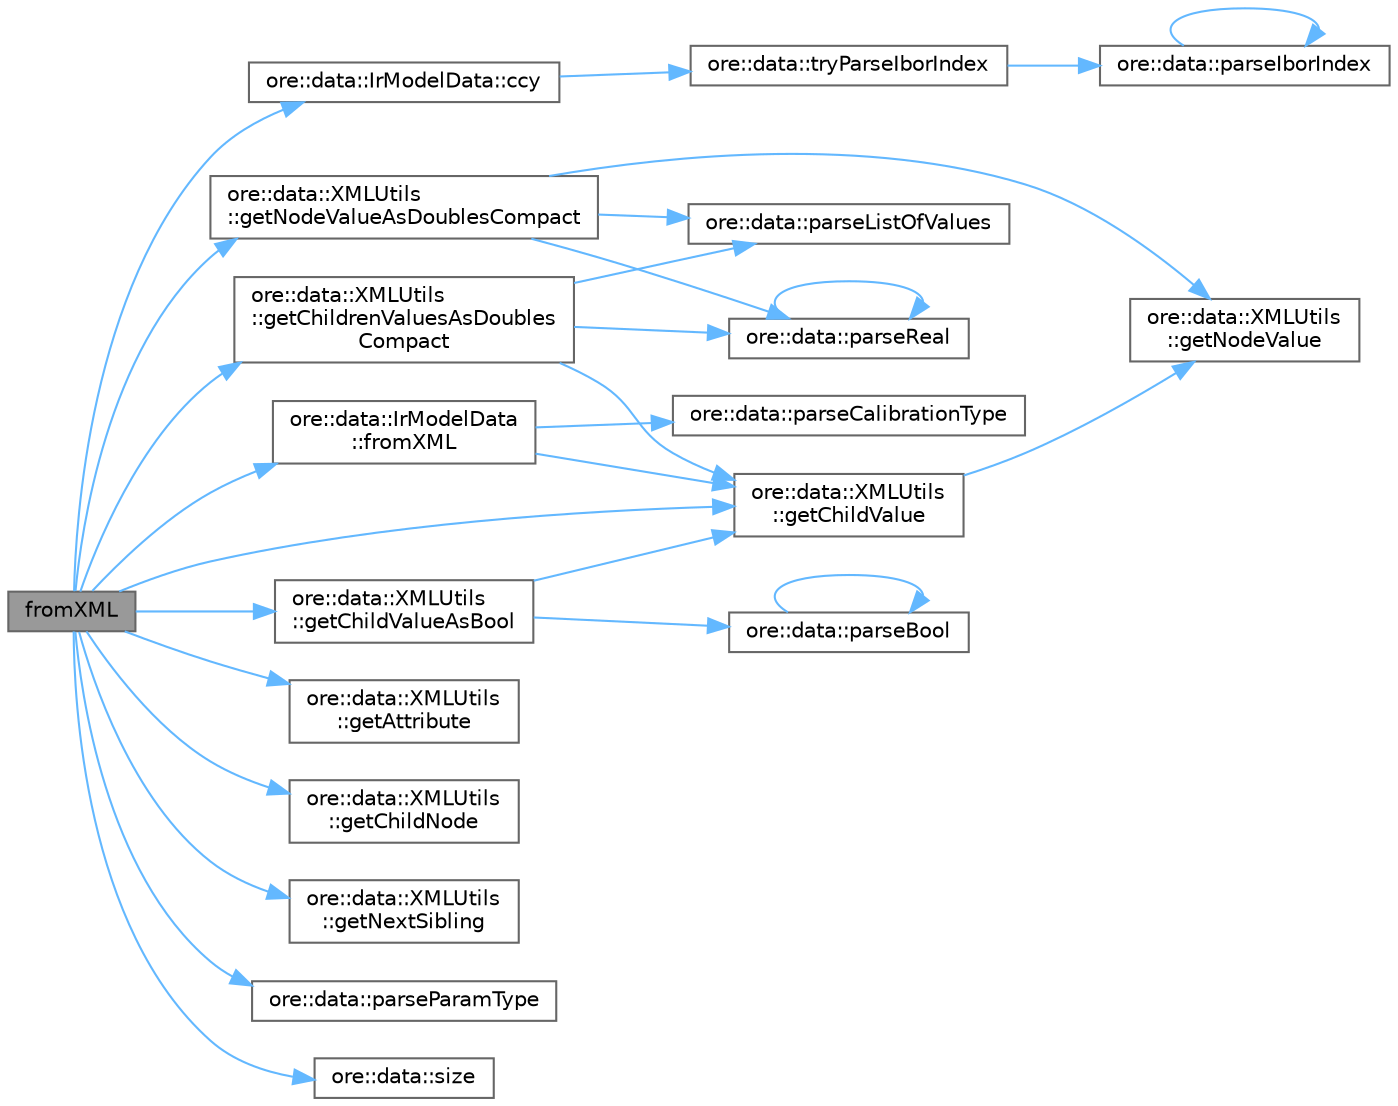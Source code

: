digraph "fromXML"
{
 // INTERACTIVE_SVG=YES
 // LATEX_PDF_SIZE
  bgcolor="transparent";
  edge [fontname=Helvetica,fontsize=10,labelfontname=Helvetica,labelfontsize=10];
  node [fontname=Helvetica,fontsize=10,shape=box,height=0.2,width=0.4];
  rankdir="LR";
  Node1 [label="fromXML",height=0.2,width=0.4,color="gray40", fillcolor="grey60", style="filled", fontcolor="black",tooltip=" "];
  Node1 -> Node2 [color="steelblue1",style="solid"];
  Node2 [label="ore::data::IrModelData::ccy",height=0.2,width=0.4,color="grey40", fillcolor="white", style="filled",URL="$classore_1_1data_1_1_ir_model_data.html#a61e76902e89f9ee2981665f346aa21a4",tooltip=" "];
  Node2 -> Node3 [color="steelblue1",style="solid"];
  Node3 [label="ore::data::tryParseIborIndex",height=0.2,width=0.4,color="grey40", fillcolor="white", style="filled",URL="$group__utilities.html#ga53500116b2cd1c6fd1598065f9ef64b2",tooltip="Try to convert std::string to QuantLib::IborIndex."];
  Node3 -> Node4 [color="steelblue1",style="solid"];
  Node4 [label="ore::data::parseIborIndex",height=0.2,width=0.4,color="grey40", fillcolor="white", style="filled",URL="$group__utilities.html#ga2d18ab5807f92319c9db2c13f4904738",tooltip="Convert std::string to QuantLib::IborIndex."];
  Node4 -> Node4 [color="steelblue1",style="solid"];
  Node1 -> Node5 [color="steelblue1",style="solid"];
  Node5 [label="ore::data::IrModelData\l::fromXML",height=0.2,width=0.4,color="grey40", fillcolor="white", style="filled",URL="$classore_1_1data_1_1_ir_model_data.html#a7741ae0fc924943de5bfe02928262eb7",tooltip=" "];
  Node5 -> Node6 [color="steelblue1",style="solid"];
  Node6 [label="ore::data::XMLUtils\l::getChildValue",height=0.2,width=0.4,color="grey40", fillcolor="white", style="filled",URL="$classore_1_1data_1_1_x_m_l_utils.html#a5a1307174ddefdb3aad6e3bd8cc63b27",tooltip=" "];
  Node6 -> Node7 [color="steelblue1",style="solid"];
  Node7 [label="ore::data::XMLUtils\l::getNodeValue",height=0.2,width=0.4,color="grey40", fillcolor="white", style="filled",URL="$classore_1_1data_1_1_x_m_l_utils.html#a6704501b110fa9d056096df3e05f0df2",tooltip="Get a node's value."];
  Node5 -> Node8 [color="steelblue1",style="solid"];
  Node8 [label="ore::data::parseCalibrationType",height=0.2,width=0.4,color="grey40", fillcolor="white", style="filled",URL="$namespaceore_1_1data.html#a3fcd3e2237bc47c69b4b81c0fa50a4cc",tooltip="Convert calibration type string into enumerated class value."];
  Node1 -> Node9 [color="steelblue1",style="solid"];
  Node9 [label="ore::data::XMLUtils\l::getAttribute",height=0.2,width=0.4,color="grey40", fillcolor="white", style="filled",URL="$classore_1_1data_1_1_x_m_l_utils.html#a2d656de3f92d61e867ec7a3c88ad4015",tooltip=" "];
  Node1 -> Node10 [color="steelblue1",style="solid"];
  Node10 [label="ore::data::XMLUtils\l::getChildNode",height=0.2,width=0.4,color="grey40", fillcolor="white", style="filled",URL="$classore_1_1data_1_1_x_m_l_utils.html#a5f2b91a4af900e85c356cfe807e64501",tooltip=" "];
  Node1 -> Node11 [color="steelblue1",style="solid"];
  Node11 [label="ore::data::XMLUtils\l::getChildrenValuesAsDoubles\lCompact",height=0.2,width=0.4,color="grey40", fillcolor="white", style="filled",URL="$classore_1_1data_1_1_x_m_l_utils.html#a9e53268f39b30d7b2c367d89803b5b15",tooltip=" "];
  Node11 -> Node6 [color="steelblue1",style="solid"];
  Node11 -> Node12 [color="steelblue1",style="solid"];
  Node12 [label="ore::data::parseListOfValues",height=0.2,width=0.4,color="grey40", fillcolor="white", style="filled",URL="$namespaceore_1_1data.html#a30e976f566a2a562e6b5a9d0c6f34ff0",tooltip=" "];
  Node11 -> Node13 [color="steelblue1",style="solid"];
  Node13 [label="ore::data::parseReal",height=0.2,width=0.4,color="grey40", fillcolor="white", style="filled",URL="$group__utilities.html#gad1db2a68f9a73667c3b4084d63955bdd",tooltip="Convert text to Real."];
  Node13 -> Node13 [color="steelblue1",style="solid"];
  Node1 -> Node6 [color="steelblue1",style="solid"];
  Node1 -> Node14 [color="steelblue1",style="solid"];
  Node14 [label="ore::data::XMLUtils\l::getChildValueAsBool",height=0.2,width=0.4,color="grey40", fillcolor="white", style="filled",URL="$classore_1_1data_1_1_x_m_l_utils.html#a5dc9d9e82028f69de452d27da6b43db0",tooltip=" "];
  Node14 -> Node6 [color="steelblue1",style="solid"];
  Node14 -> Node15 [color="steelblue1",style="solid"];
  Node15 [label="ore::data::parseBool",height=0.2,width=0.4,color="grey40", fillcolor="white", style="filled",URL="$group__utilities.html#ga94621f11193864fa1338296232dc5be9",tooltip="Convert text to bool."];
  Node15 -> Node15 [color="steelblue1",style="solid"];
  Node1 -> Node16 [color="steelblue1",style="solid"];
  Node16 [label="ore::data::XMLUtils\l::getNextSibling",height=0.2,width=0.4,color="grey40", fillcolor="white", style="filled",URL="$classore_1_1data_1_1_x_m_l_utils.html#a7fedec5ac495a3e67a9abd7e4aae74aa",tooltip="Get a node's next sibling node."];
  Node1 -> Node17 [color="steelblue1",style="solid"];
  Node17 [label="ore::data::XMLUtils\l::getNodeValueAsDoublesCompact",height=0.2,width=0.4,color="grey40", fillcolor="white", style="filled",URL="$classore_1_1data_1_1_x_m_l_utils.html#af7eba37791a1f42da483918f1426a67a",tooltip="Get a node's compact values as vector of doubles."];
  Node17 -> Node7 [color="steelblue1",style="solid"];
  Node17 -> Node12 [color="steelblue1",style="solid"];
  Node17 -> Node13 [color="steelblue1",style="solid"];
  Node1 -> Node18 [color="steelblue1",style="solid"];
  Node18 [label="ore::data::parseParamType",height=0.2,width=0.4,color="grey40", fillcolor="white", style="filled",URL="$namespaceore_1_1data.html#a5b9226cdf32cf4c1743096afdf35d948",tooltip="Convert parameter type string into enumerated class value."];
  Node1 -> Node19 [color="steelblue1",style="solid"];
  Node19 [label="ore::data::size",height=0.2,width=0.4,color="grey40", fillcolor="white", style="filled",URL="$namespaceore_1_1data.html#a777e216dee6069b548bb87da7152699e",tooltip=" "];
}
